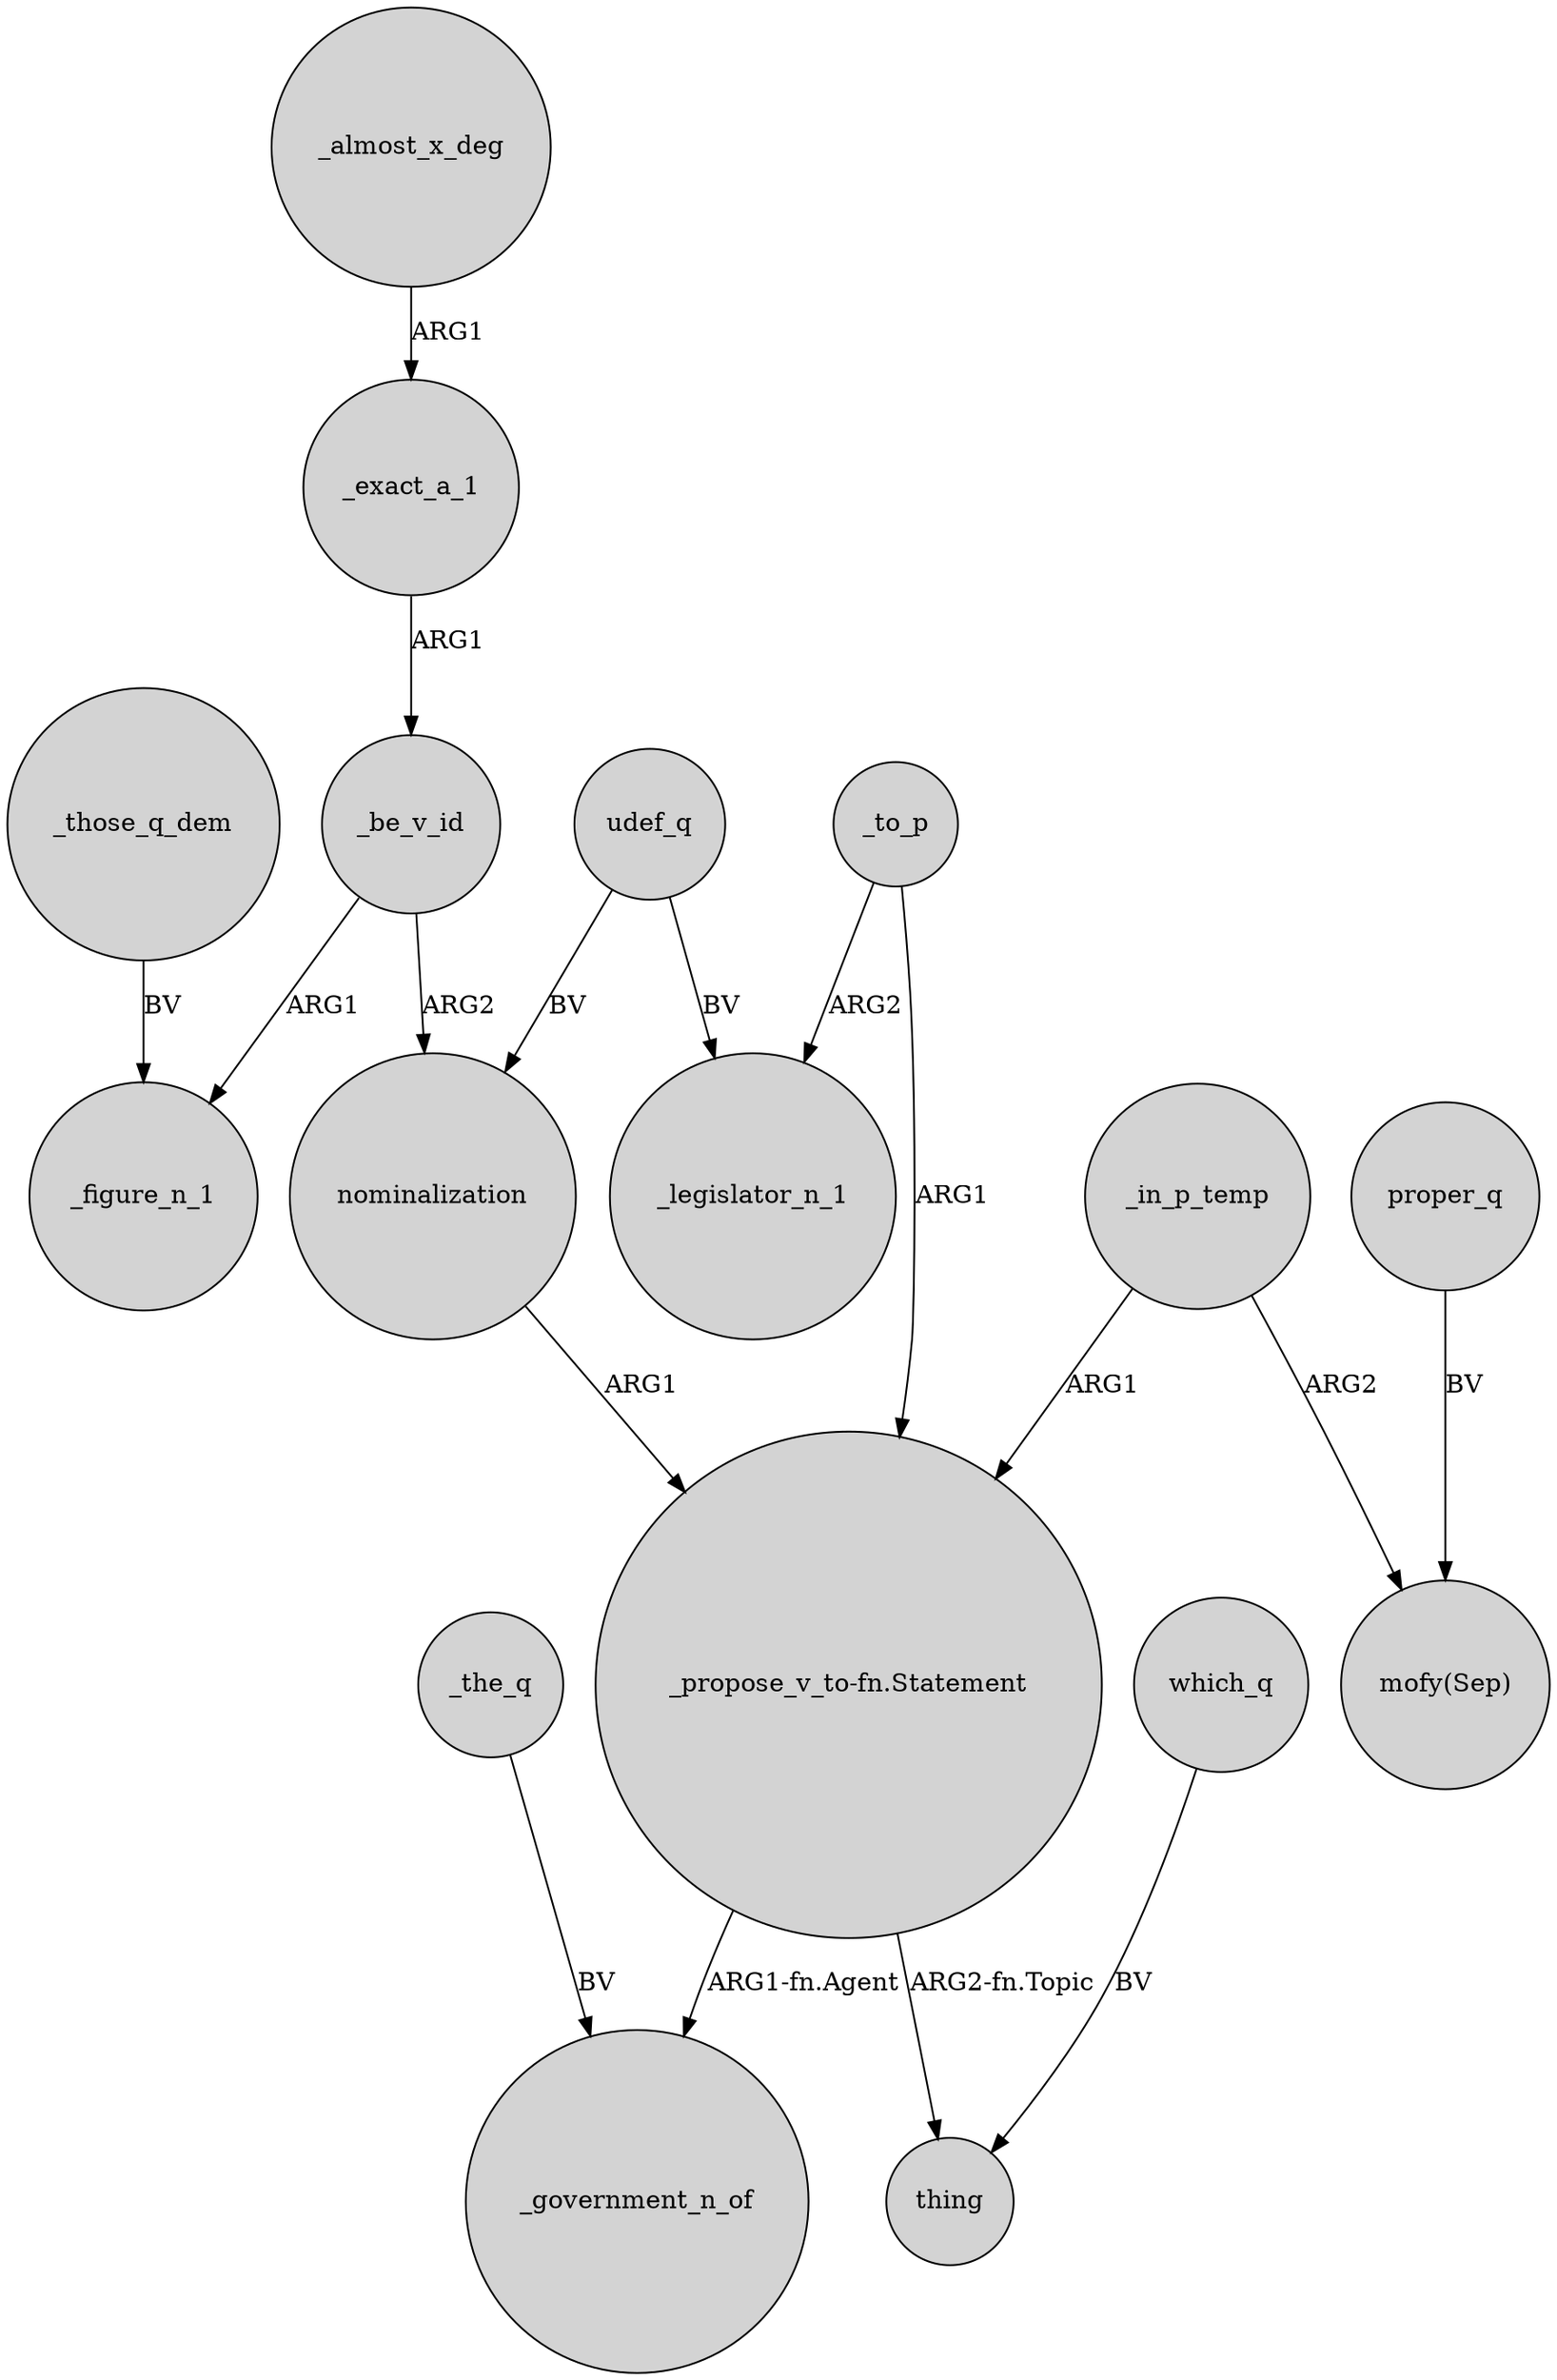 digraph {
	node [shape=circle style=filled]
	_almost_x_deg -> _exact_a_1 [label=ARG1]
	_the_q -> _government_n_of [label=BV]
	"_propose_v_to-fn.Statement" -> _government_n_of [label="ARG1-fn.Agent"]
	"_propose_v_to-fn.Statement" -> thing [label="ARG2-fn.Topic"]
	_to_p -> _legislator_n_1 [label=ARG2]
	_in_p_temp -> "_propose_v_to-fn.Statement" [label=ARG1]
	_those_q_dem -> _figure_n_1 [label=BV]
	_be_v_id -> _figure_n_1 [label=ARG1]
	nominalization -> "_propose_v_to-fn.Statement" [label=ARG1]
	proper_q -> "mofy(Sep)" [label=BV]
	udef_q -> _legislator_n_1 [label=BV]
	_be_v_id -> nominalization [label=ARG2]
	_in_p_temp -> "mofy(Sep)" [label=ARG2]
	udef_q -> nominalization [label=BV]
	_exact_a_1 -> _be_v_id [label=ARG1]
	_to_p -> "_propose_v_to-fn.Statement" [label=ARG1]
	which_q -> thing [label=BV]
}
